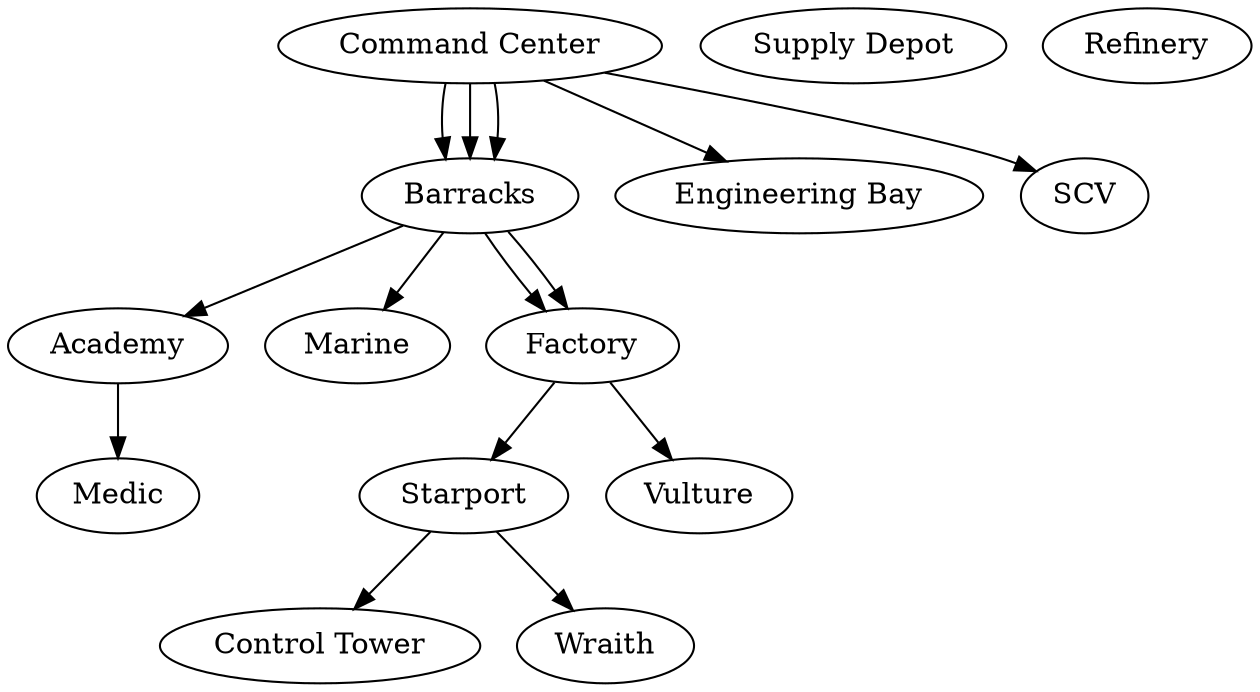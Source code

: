 digraph G {
"Command Center" [depth=0, penwidth=1, strength=1];
"Command Center" [depth=0, penwidth=1, strength=1];
"Supply Depot" [depth=2147483647, penwidth=1, strength=1];
Refinery [depth=2147483647, penwidth=1, strength=1];
Barracks [depth=1, penwidth=1, strength=1];
"Engineering Bay" [depth=1, penwidth=1, strength=1];
Academy [depth=2, penwidth=1, strength=1];
Marine [depth=2, penwidth=1, strength=1];
Medic [depth=3, penwidth=1, strength=1];
"Command Center" [depth=0, penwidth=1, strength=1];
"Supply Depot" [depth=2147483647, penwidth=1, strength=1];
Refinery [depth=2147483647, penwidth=1, strength=1];
SCV [depth=1, penwidth=1, strength=1];
"Command Center" [depth=0, penwidth=1, strength=1];
Barracks [depth=1, penwidth=1, strength=1];
Factory [depth=2, penwidth=1, strength=1];
Starport [depth=3, penwidth=1, strength=1];
"Control Tower" [depth=4, penwidth=1, strength=1];
Wraith [depth=4, penwidth=1, strength=1];
"Command Center" [depth=0, penwidth=1, strength=1];
Barracks [depth=1, penwidth=1, strength=1];
Factory [depth=2, penwidth=1, strength=1];
Vulture [depth=3, penwidth=1, strength=1];
"Command Center"->Barracks ;
"Command Center"->"Engineering Bay" ;
Barracks->Academy ;
Barracks->Marine ;
Academy->Medic ;
"Command Center"->SCV ;
"Command Center"->Barracks ;
Barracks->Factory ;
Factory->Starport ;
Starport->"Control Tower" ;
Starport->Wraith ;
"Command Center"->Barracks ;
Barracks->Factory ;
Factory->Vulture ;
}
